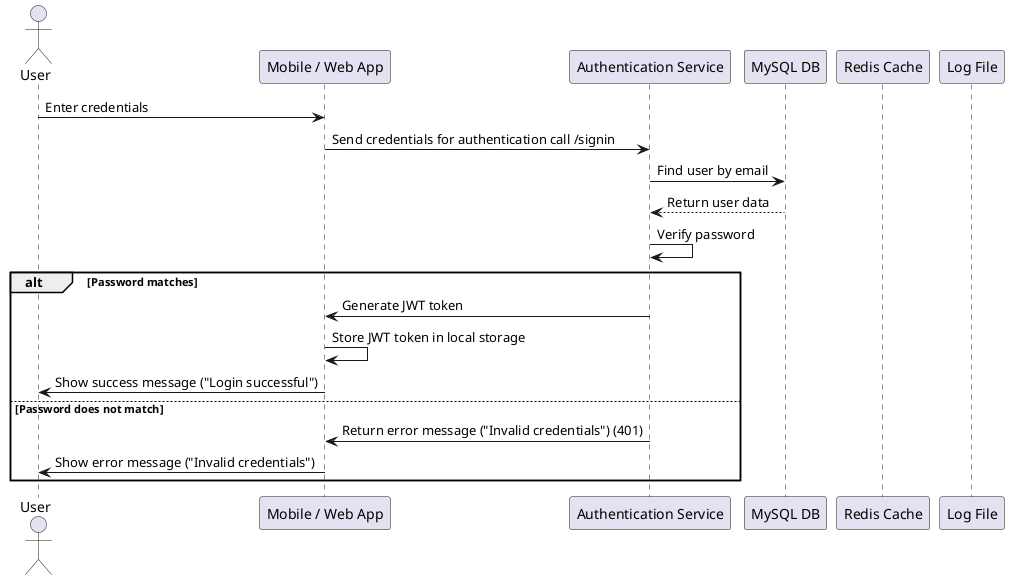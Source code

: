 @startuml
actor User as user
participant "Mobile / Web App" as app
participant "Authentication Service" as authService
participant "MySQL DB" as db
participant "Redis Cache" as cache
participant "Log File" as log

user -> app: Enter credentials
app -> authService: Send credentials for authentication call /signin
authService -> db: Find user by email
db --> authService: Return user data
authService -> authService: Verify password
alt Password matches
    authService -> app: Generate JWT token
    app -> app: Store JWT token in local storage
    app -> user: Show success message ("Login successful")
else Password does not match
    authService -> app: Return error message ("Invalid credentials") (401)
    app -> user: Show error message ("Invalid credentials")
end
@enduml
